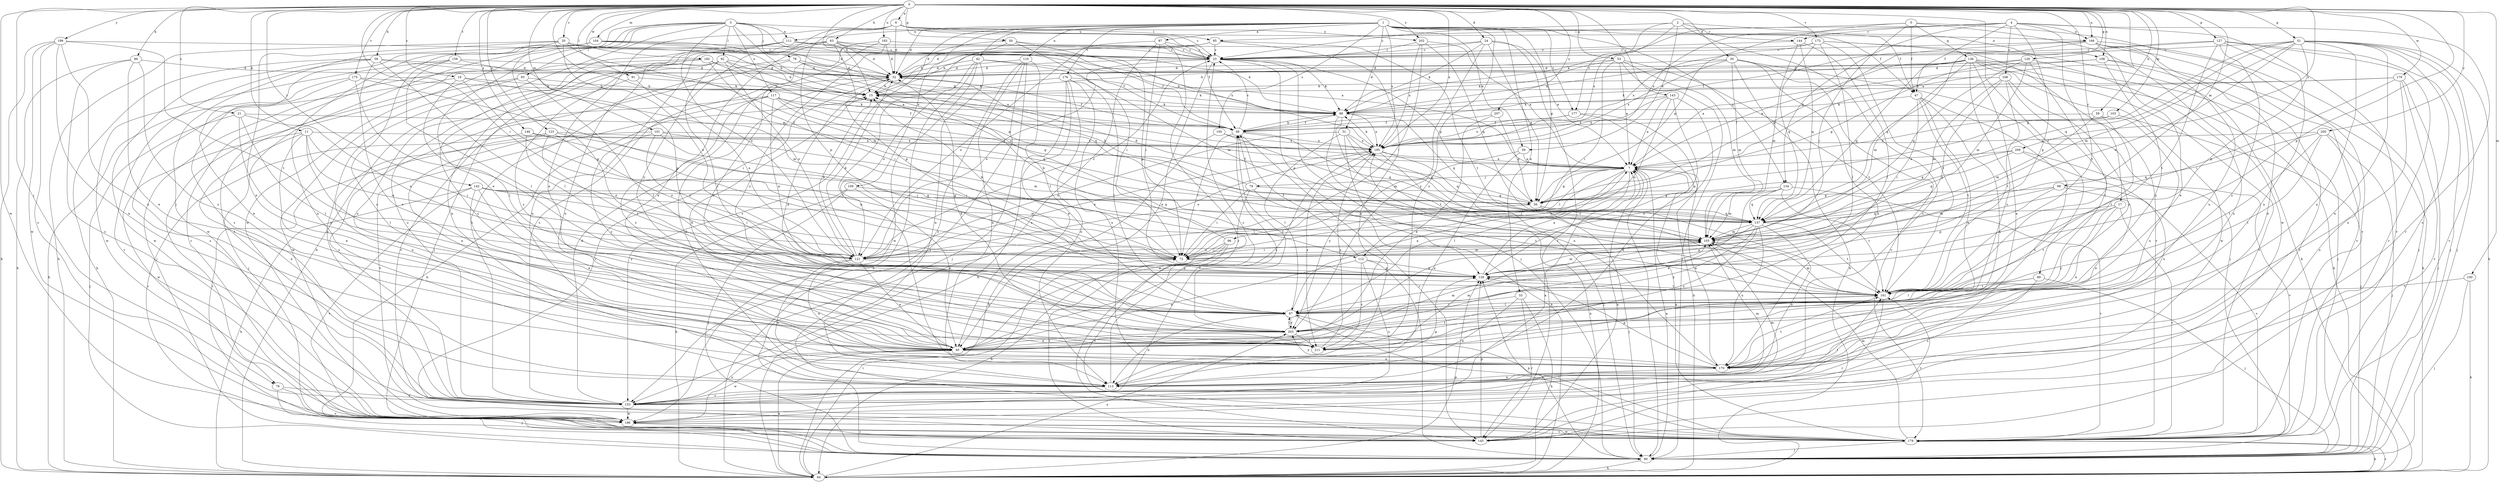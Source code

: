 strict digraph  {
0;
1;
2;
3;
4;
5;
6;
7;
11;
15;
17;
19;
20;
21;
23;
24;
30;
31;
32;
33;
39;
40;
42;
47;
48;
50;
51;
53;
56;
58;
59;
63;
64;
72;
76;
78;
79;
80;
86;
87;
88;
89;
91;
92;
93;
95;
96;
97;
99;
100;
101;
103;
104;
105;
108;
109;
110;
111;
112;
113;
117;
121;
123;
126;
127;
128;
134;
136;
137;
142;
143;
144;
145;
146;
150;
153;
158;
161;
163;
166;
168;
170;
173;
175;
176;
177;
178;
179;
182;
186;
195;
199;
200;
202;
203;
207;
209;
211;
0 -> 6  [label=a];
0 -> 7  [label=a];
0 -> 11  [label=b];
0 -> 15  [label=b];
0 -> 17  [label=c];
0 -> 19  [label=c];
0 -> 20  [label=c];
0 -> 21  [label=c];
0 -> 24  [label=d];
0 -> 30  [label=d];
0 -> 50  [label=g];
0 -> 51  [label=g];
0 -> 53  [label=g];
0 -> 58  [label=h];
0 -> 59  [label=h];
0 -> 63  [label=h];
0 -> 72  [label=i];
0 -> 76  [label=j];
0 -> 86  [label=k];
0 -> 89  [label=l];
0 -> 91  [label=l];
0 -> 99  [label=m];
0 -> 100  [label=m];
0 -> 101  [label=m];
0 -> 103  [label=m];
0 -> 104  [label=m];
0 -> 105  [label=m];
0 -> 108  [label=n];
0 -> 123  [label=p];
0 -> 126  [label=p];
0 -> 127  [label=p];
0 -> 128  [label=p];
0 -> 142  [label=r];
0 -> 143  [label=r];
0 -> 146  [label=s];
0 -> 158  [label=t];
0 -> 163  [label=u];
0 -> 166  [label=u];
0 -> 173  [label=v];
0 -> 175  [label=v];
0 -> 179  [label=w];
0 -> 182  [label=w];
0 -> 186  [label=w];
0 -> 195  [label=x];
0 -> 199  [label=y];
0 -> 200  [label=y];
0 -> 202  [label=y];
0 -> 207  [label=z];
0 -> 209  [label=z];
1 -> 31  [label=d];
1 -> 32  [label=d];
1 -> 33  [label=e];
1 -> 39  [label=e];
1 -> 42  [label=f];
1 -> 47  [label=f];
1 -> 56  [label=g];
1 -> 87  [label=k];
1 -> 108  [label=n];
1 -> 109  [label=n];
1 -> 110  [label=n];
1 -> 111  [label=n];
1 -> 134  [label=q];
1 -> 150  [label=s];
1 -> 153  [label=s];
1 -> 176  [label=v];
1 -> 177  [label=v];
1 -> 195  [label=x];
1 -> 211  [label=z];
2 -> 23  [label=c];
2 -> 39  [label=e];
2 -> 47  [label=f];
2 -> 144  [label=r];
2 -> 153  [label=s];
2 -> 177  [label=v];
2 -> 195  [label=x];
3 -> 7  [label=a];
3 -> 40  [label=e];
3 -> 64  [label=h];
3 -> 76  [label=j];
3 -> 78  [label=j];
3 -> 92  [label=l];
3 -> 93  [label=l];
3 -> 111  [label=n];
3 -> 112  [label=n];
3 -> 117  [label=o];
3 -> 121  [label=o];
3 -> 166  [label=u];
3 -> 186  [label=w];
4 -> 47  [label=f];
4 -> 88  [label=k];
4 -> 128  [label=p];
4 -> 134  [label=q];
4 -> 144  [label=r];
4 -> 145  [label=r];
4 -> 161  [label=t];
4 -> 166  [label=u];
4 -> 168  [label=u];
4 -> 178  [label=v];
4 -> 195  [label=x];
5 -> 47  [label=f];
5 -> 56  [label=g];
5 -> 72  [label=i];
5 -> 95  [label=l];
5 -> 136  [label=q];
5 -> 178  [label=v];
5 -> 186  [label=w];
6 -> 23  [label=c];
6 -> 32  [label=d];
6 -> 40  [label=e];
6 -> 48  [label=f];
6 -> 95  [label=l];
6 -> 128  [label=p];
6 -> 202  [label=y];
6 -> 203  [label=y];
7 -> 56  [label=g];
7 -> 72  [label=i];
7 -> 79  [label=j];
7 -> 80  [label=j];
7 -> 96  [label=l];
7 -> 97  [label=l];
7 -> 112  [label=n];
11 -> 40  [label=e];
11 -> 72  [label=i];
11 -> 97  [label=l];
11 -> 113  [label=n];
11 -> 121  [label=o];
11 -> 186  [label=w];
11 -> 195  [label=x];
15 -> 88  [label=k];
17 -> 40  [label=e];
17 -> 137  [label=q];
17 -> 161  [label=t];
17 -> 178  [label=v];
17 -> 203  [label=y];
19 -> 15  [label=b];
19 -> 72  [label=i];
19 -> 97  [label=l];
19 -> 105  [label=m];
19 -> 153  [label=s];
20 -> 7  [label=a];
20 -> 23  [label=c];
20 -> 32  [label=d];
20 -> 40  [label=e];
20 -> 64  [label=h];
20 -> 105  [label=m];
20 -> 121  [label=o];
20 -> 128  [label=p];
21 -> 48  [label=f];
21 -> 80  [label=j];
21 -> 97  [label=l];
21 -> 121  [label=o];
21 -> 203  [label=y];
23 -> 32  [label=d];
23 -> 40  [label=e];
23 -> 56  [label=g];
23 -> 80  [label=j];
23 -> 88  [label=k];
23 -> 121  [label=o];
23 -> 128  [label=p];
24 -> 7  [label=a];
24 -> 15  [label=b];
24 -> 23  [label=c];
24 -> 56  [label=g];
24 -> 88  [label=k];
24 -> 145  [label=r];
24 -> 203  [label=y];
30 -> 32  [label=d];
30 -> 64  [label=h];
30 -> 80  [label=j];
30 -> 88  [label=k];
30 -> 105  [label=m];
30 -> 170  [label=u];
30 -> 178  [label=v];
30 -> 195  [label=x];
31 -> 64  [label=h];
31 -> 97  [label=l];
31 -> 121  [label=o];
31 -> 137  [label=q];
31 -> 161  [label=t];
31 -> 195  [label=x];
32 -> 15  [label=b];
32 -> 48  [label=f];
32 -> 145  [label=r];
33 -> 64  [label=h];
33 -> 97  [label=l];
33 -> 113  [label=n];
33 -> 145  [label=r];
39 -> 7  [label=a];
39 -> 113  [label=n];
39 -> 203  [label=y];
40 -> 15  [label=b];
40 -> 105  [label=m];
40 -> 153  [label=s];
40 -> 161  [label=t];
40 -> 170  [label=u];
40 -> 186  [label=w];
40 -> 195  [label=x];
42 -> 32  [label=d];
42 -> 64  [label=h];
42 -> 88  [label=k];
42 -> 105  [label=m];
42 -> 113  [label=n];
42 -> 121  [label=o];
42 -> 186  [label=w];
47 -> 40  [label=e];
47 -> 72  [label=i];
47 -> 88  [label=k];
47 -> 153  [label=s];
47 -> 161  [label=t];
47 -> 170  [label=u];
48 -> 23  [label=c];
48 -> 72  [label=i];
48 -> 88  [label=k];
48 -> 137  [label=q];
48 -> 145  [label=r];
48 -> 195  [label=x];
50 -> 23  [label=c];
50 -> 32  [label=d];
50 -> 72  [label=i];
50 -> 128  [label=p];
50 -> 170  [label=u];
51 -> 23  [label=c];
51 -> 56  [label=g];
51 -> 64  [label=h];
51 -> 80  [label=j];
51 -> 105  [label=m];
51 -> 113  [label=n];
51 -> 121  [label=o];
51 -> 128  [label=p];
51 -> 137  [label=q];
51 -> 153  [label=s];
51 -> 170  [label=u];
51 -> 178  [label=v];
53 -> 7  [label=a];
53 -> 32  [label=d];
53 -> 72  [label=i];
53 -> 80  [label=j];
53 -> 88  [label=k];
53 -> 105  [label=m];
53 -> 161  [label=t];
56 -> 32  [label=d];
56 -> 72  [label=i];
56 -> 80  [label=j];
56 -> 137  [label=q];
58 -> 32  [label=d];
58 -> 40  [label=e];
58 -> 64  [label=h];
58 -> 97  [label=l];
58 -> 128  [label=p];
58 -> 178  [label=v];
58 -> 186  [label=w];
59 -> 48  [label=f];
59 -> 105  [label=m];
59 -> 161  [label=t];
59 -> 170  [label=u];
63 -> 23  [label=c];
63 -> 32  [label=d];
63 -> 40  [label=e];
63 -> 48  [label=f];
63 -> 113  [label=n];
63 -> 128  [label=p];
63 -> 153  [label=s];
63 -> 195  [label=x];
64 -> 40  [label=e];
64 -> 72  [label=i];
64 -> 128  [label=p];
64 -> 178  [label=v];
64 -> 195  [label=x];
64 -> 203  [label=y];
72 -> 15  [label=b];
72 -> 105  [label=m];
72 -> 128  [label=p];
76 -> 80  [label=j];
76 -> 153  [label=s];
76 -> 178  [label=v];
78 -> 32  [label=d];
78 -> 88  [label=k];
78 -> 137  [label=q];
78 -> 170  [label=u];
78 -> 178  [label=v];
79 -> 15  [label=b];
79 -> 40  [label=e];
79 -> 48  [label=f];
79 -> 56  [label=g];
79 -> 72  [label=i];
79 -> 161  [label=t];
80 -> 7  [label=a];
80 -> 15  [label=b];
80 -> 64  [label=h];
80 -> 128  [label=p];
86 -> 32  [label=d];
86 -> 40  [label=e];
86 -> 64  [label=h];
86 -> 153  [label=s];
86 -> 211  [label=z];
87 -> 23  [label=c];
87 -> 72  [label=i];
87 -> 121  [label=o];
87 -> 145  [label=r];
87 -> 153  [label=s];
88 -> 48  [label=f];
88 -> 137  [label=q];
88 -> 161  [label=t];
88 -> 170  [label=u];
88 -> 195  [label=x];
89 -> 80  [label=j];
89 -> 97  [label=l];
89 -> 153  [label=s];
89 -> 161  [label=t];
91 -> 15  [label=b];
91 -> 121  [label=o];
91 -> 211  [label=z];
92 -> 15  [label=b];
92 -> 32  [label=d];
92 -> 56  [label=g];
92 -> 97  [label=l];
92 -> 121  [label=o];
92 -> 153  [label=s];
92 -> 170  [label=u];
92 -> 211  [label=z];
93 -> 15  [label=b];
93 -> 80  [label=j];
93 -> 97  [label=l];
93 -> 186  [label=w];
95 -> 15  [label=b];
95 -> 23  [label=c];
95 -> 32  [label=d];
95 -> 113  [label=n];
95 -> 161  [label=t];
96 -> 15  [label=b];
96 -> 64  [label=h];
96 -> 72  [label=i];
96 -> 145  [label=r];
96 -> 178  [label=v];
97 -> 7  [label=a];
97 -> 113  [label=n];
97 -> 178  [label=v];
97 -> 203  [label=y];
99 -> 40  [label=e];
99 -> 56  [label=g];
99 -> 105  [label=m];
99 -> 128  [label=p];
99 -> 178  [label=v];
100 -> 64  [label=h];
100 -> 80  [label=j];
100 -> 161  [label=t];
101 -> 72  [label=i];
101 -> 105  [label=m];
101 -> 121  [label=o];
101 -> 145  [label=r];
101 -> 195  [label=x];
101 -> 203  [label=y];
103 -> 7  [label=a];
103 -> 48  [label=f];
103 -> 80  [label=j];
104 -> 7  [label=a];
104 -> 15  [label=b];
104 -> 23  [label=c];
104 -> 48  [label=f];
104 -> 113  [label=n];
104 -> 145  [label=r];
104 -> 153  [label=s];
104 -> 186  [label=w];
105 -> 72  [label=i];
105 -> 121  [label=o];
108 -> 7  [label=a];
108 -> 32  [label=d];
108 -> 64  [label=h];
108 -> 145  [label=r];
108 -> 203  [label=y];
109 -> 40  [label=e];
109 -> 56  [label=g];
109 -> 64  [label=h];
109 -> 80  [label=j];
110 -> 32  [label=d];
110 -> 80  [label=j];
110 -> 97  [label=l];
110 -> 113  [label=n];
110 -> 153  [label=s];
110 -> 178  [label=v];
111 -> 23  [label=c];
111 -> 80  [label=j];
111 -> 88  [label=k];
111 -> 113  [label=n];
111 -> 153  [label=s];
112 -> 40  [label=e];
112 -> 48  [label=f];
112 -> 80  [label=j];
112 -> 128  [label=p];
112 -> 153  [label=s];
112 -> 211  [label=z];
113 -> 23  [label=c];
113 -> 32  [label=d];
113 -> 105  [label=m];
113 -> 128  [label=p];
113 -> 153  [label=s];
117 -> 48  [label=f];
117 -> 56  [label=g];
117 -> 88  [label=k];
117 -> 128  [label=p];
117 -> 137  [label=q];
117 -> 153  [label=s];
117 -> 178  [label=v];
117 -> 211  [label=z];
121 -> 15  [label=b];
121 -> 23  [label=c];
121 -> 32  [label=d];
121 -> 40  [label=e];
121 -> 113  [label=n];
121 -> 128  [label=p];
121 -> 170  [label=u];
121 -> 195  [label=x];
123 -> 40  [label=e];
123 -> 72  [label=i];
123 -> 121  [label=o];
123 -> 161  [label=t];
123 -> 170  [label=u];
123 -> 195  [label=x];
126 -> 32  [label=d];
126 -> 56  [label=g];
126 -> 105  [label=m];
126 -> 137  [label=q];
126 -> 161  [label=t];
126 -> 170  [label=u];
127 -> 23  [label=c];
127 -> 48  [label=f];
127 -> 80  [label=j];
127 -> 145  [label=r];
127 -> 161  [label=t];
127 -> 170  [label=u];
127 -> 211  [label=z];
128 -> 7  [label=a];
128 -> 105  [label=m];
128 -> 161  [label=t];
134 -> 40  [label=e];
134 -> 56  [label=g];
134 -> 105  [label=m];
134 -> 137  [label=q];
134 -> 161  [label=t];
134 -> 178  [label=v];
136 -> 7  [label=a];
136 -> 15  [label=b];
136 -> 32  [label=d];
136 -> 64  [label=h];
136 -> 80  [label=j];
136 -> 105  [label=m];
136 -> 137  [label=q];
136 -> 170  [label=u];
136 -> 178  [label=v];
136 -> 186  [label=w];
136 -> 211  [label=z];
137 -> 105  [label=m];
137 -> 113  [label=n];
137 -> 128  [label=p];
137 -> 161  [label=t];
137 -> 170  [label=u];
137 -> 203  [label=y];
137 -> 211  [label=z];
142 -> 40  [label=e];
142 -> 56  [label=g];
142 -> 64  [label=h];
142 -> 72  [label=i];
142 -> 105  [label=m];
142 -> 137  [label=q];
142 -> 178  [label=v];
142 -> 203  [label=y];
143 -> 7  [label=a];
143 -> 88  [label=k];
143 -> 121  [label=o];
143 -> 128  [label=p];
143 -> 195  [label=x];
143 -> 203  [label=y];
144 -> 23  [label=c];
144 -> 97  [label=l];
144 -> 105  [label=m];
144 -> 137  [label=q];
145 -> 7  [label=a];
145 -> 128  [label=p];
145 -> 161  [label=t];
146 -> 72  [label=i];
146 -> 121  [label=o];
146 -> 145  [label=r];
146 -> 195  [label=x];
150 -> 64  [label=h];
150 -> 105  [label=m];
150 -> 195  [label=x];
153 -> 32  [label=d];
153 -> 48  [label=f];
153 -> 105  [label=m];
153 -> 161  [label=t];
153 -> 186  [label=w];
158 -> 32  [label=d];
158 -> 88  [label=k];
158 -> 97  [label=l];
158 -> 186  [label=w];
158 -> 211  [label=z];
161 -> 97  [label=l];
161 -> 105  [label=m];
161 -> 145  [label=r];
163 -> 23  [label=c];
163 -> 32  [label=d];
163 -> 153  [label=s];
163 -> 203  [label=y];
163 -> 211  [label=z];
166 -> 23  [label=c];
166 -> 40  [label=e];
166 -> 56  [label=g];
166 -> 80  [label=j];
166 -> 113  [label=n];
166 -> 137  [label=q];
166 -> 170  [label=u];
166 -> 178  [label=v];
168 -> 15  [label=b];
168 -> 97  [label=l];
168 -> 105  [label=m];
168 -> 128  [label=p];
168 -> 161  [label=t];
168 -> 203  [label=y];
170 -> 7  [label=a];
170 -> 113  [label=n];
170 -> 128  [label=p];
170 -> 161  [label=t];
170 -> 203  [label=y];
173 -> 23  [label=c];
173 -> 64  [label=h];
173 -> 97  [label=l];
173 -> 137  [label=q];
173 -> 161  [label=t];
173 -> 178  [label=v];
173 -> 195  [label=x];
175 -> 15  [label=b];
175 -> 40  [label=e];
175 -> 64  [label=h];
175 -> 72  [label=i];
175 -> 97  [label=l];
176 -> 15  [label=b];
176 -> 40  [label=e];
176 -> 64  [label=h];
176 -> 88  [label=k];
176 -> 97  [label=l];
176 -> 113  [label=n];
176 -> 170  [label=u];
177 -> 48  [label=f];
177 -> 64  [label=h];
177 -> 113  [label=n];
177 -> 195  [label=x];
178 -> 7  [label=a];
178 -> 64  [label=h];
178 -> 80  [label=j];
178 -> 97  [label=l];
178 -> 105  [label=m];
178 -> 186  [label=w];
179 -> 15  [label=b];
179 -> 72  [label=i];
179 -> 80  [label=j];
179 -> 88  [label=k];
179 -> 170  [label=u];
179 -> 178  [label=v];
182 -> 32  [label=d];
182 -> 48  [label=f];
182 -> 72  [label=i];
182 -> 80  [label=j];
182 -> 153  [label=s];
186 -> 7  [label=a];
186 -> 145  [label=r];
186 -> 178  [label=v];
195 -> 7  [label=a];
195 -> 80  [label=j];
195 -> 88  [label=k];
195 -> 121  [label=o];
195 -> 137  [label=q];
195 -> 211  [label=z];
199 -> 23  [label=c];
199 -> 64  [label=h];
199 -> 113  [label=n];
199 -> 153  [label=s];
199 -> 161  [label=t];
199 -> 170  [label=u];
199 -> 186  [label=w];
200 -> 80  [label=j];
200 -> 97  [label=l];
200 -> 137  [label=q];
200 -> 161  [label=t];
200 -> 170  [label=u];
200 -> 195  [label=x];
202 -> 7  [label=a];
202 -> 23  [label=c];
202 -> 72  [label=i];
202 -> 137  [label=q];
202 -> 195  [label=x];
203 -> 32  [label=d];
203 -> 40  [label=e];
203 -> 48  [label=f];
203 -> 97  [label=l];
203 -> 211  [label=z];
207 -> 40  [label=e];
207 -> 48  [label=f];
207 -> 56  [label=g];
209 -> 7  [label=a];
209 -> 56  [label=g];
209 -> 137  [label=q];
209 -> 170  [label=u];
209 -> 178  [label=v];
211 -> 32  [label=d];
211 -> 105  [label=m];
211 -> 195  [label=x];
}
